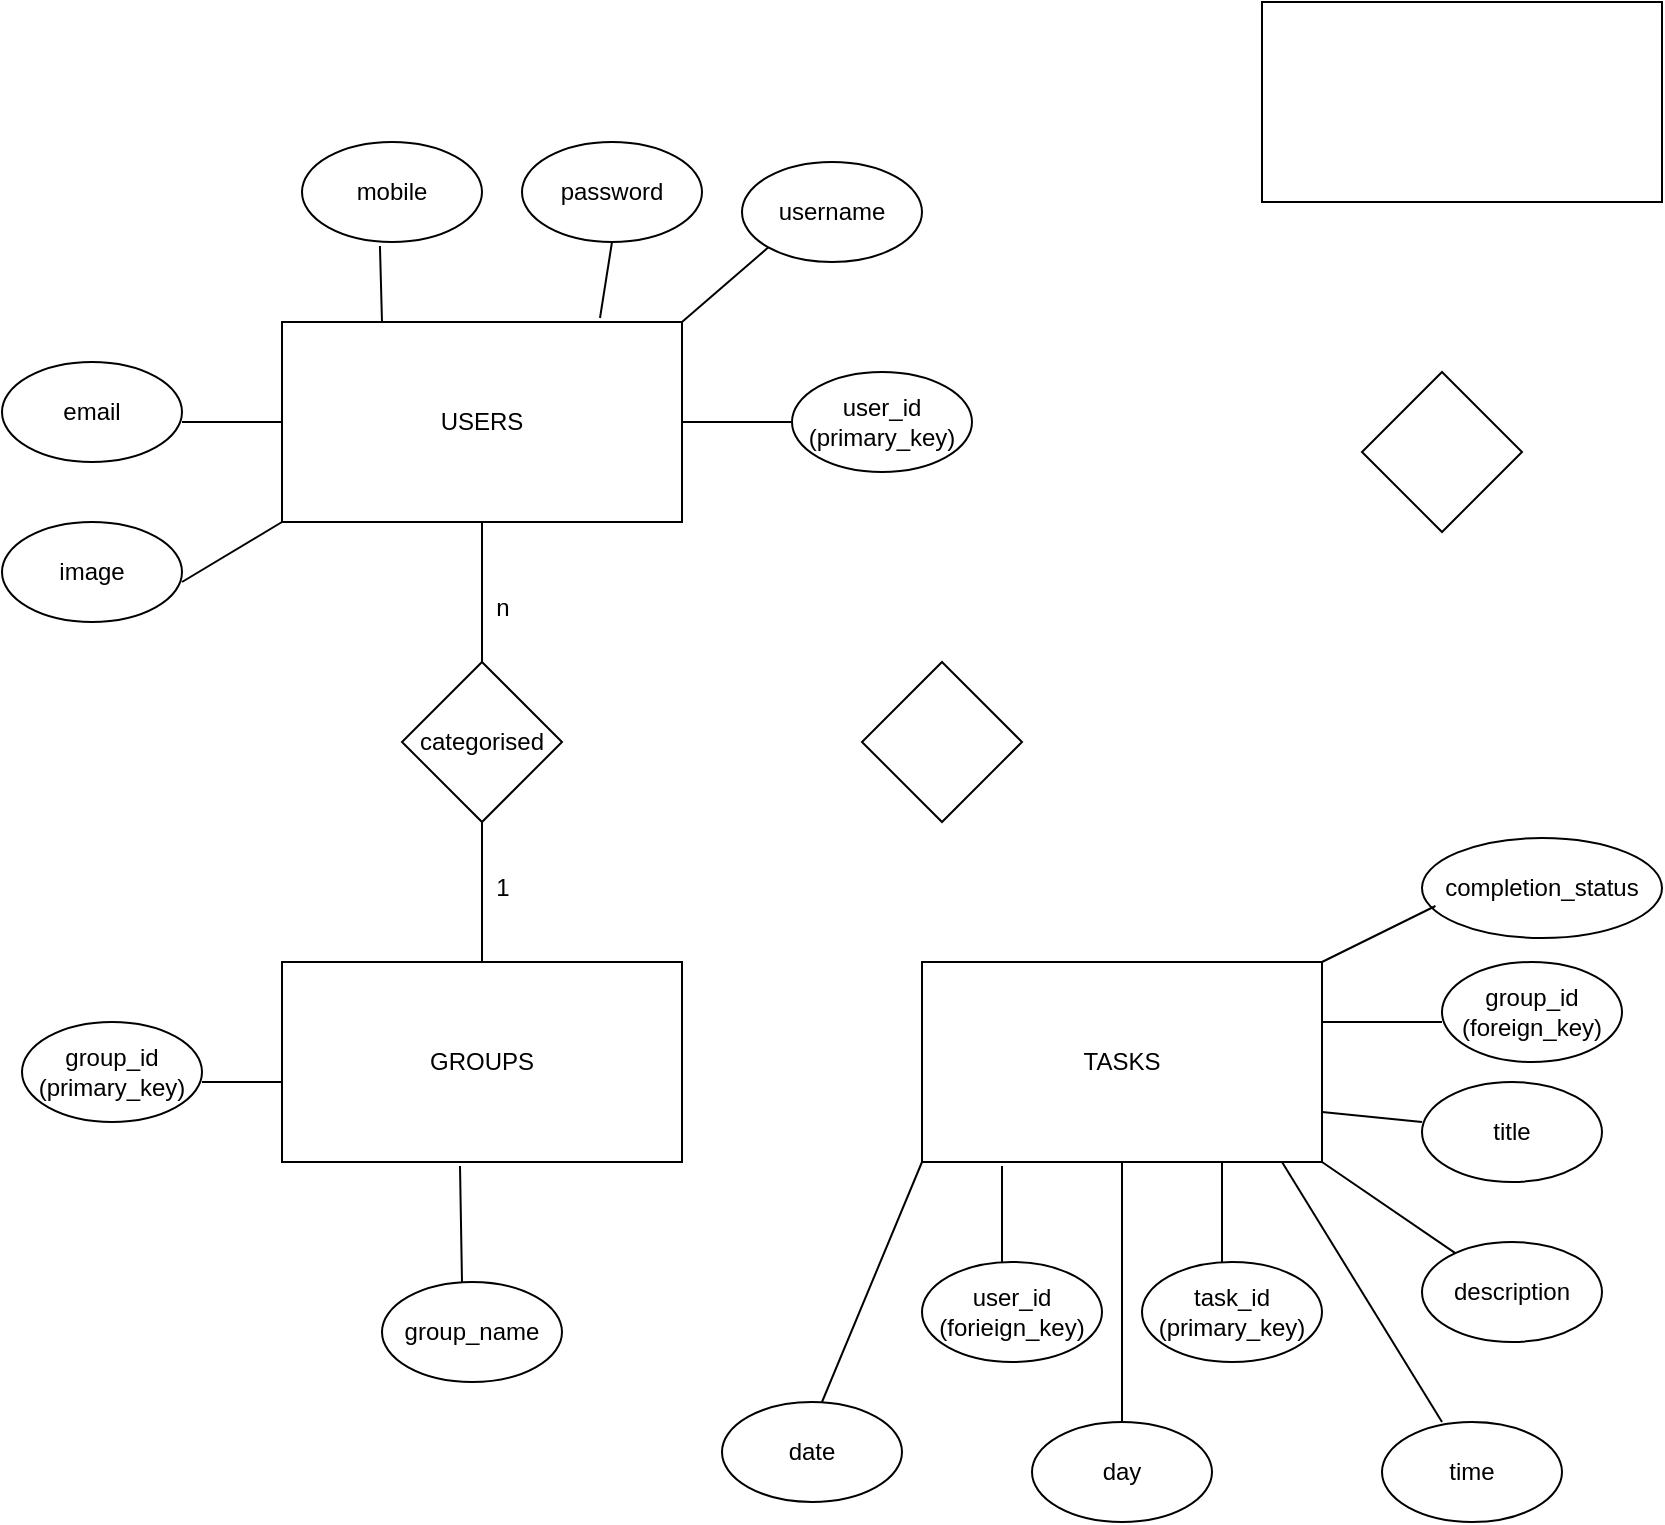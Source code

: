 <mxfile version="22.1.11" type="github">
  <diagram name="Page-1" id="1EGGAHmnVYfap8Ib9czn">
    <mxGraphModel dx="1722" dy="1581" grid="1" gridSize="10" guides="1" tooltips="1" connect="1" arrows="1" fold="1" page="1" pageScale="1" pageWidth="850" pageHeight="1100" math="0" shadow="0">
      <root>
        <mxCell id="0" />
        <mxCell id="1" parent="0" />
        <mxCell id="I1I3Evw4-PkDyteLfmit-1" value="USERS" style="rounded=0;whiteSpace=wrap;html=1;" vertex="1" parent="1">
          <mxGeometry x="80" y="70" width="200" height="100" as="geometry" />
        </mxCell>
        <mxCell id="I1I3Evw4-PkDyteLfmit-2" value="GROUPS" style="rounded=0;whiteSpace=wrap;html=1;" vertex="1" parent="1">
          <mxGeometry x="80" y="390" width="200" height="100" as="geometry" />
        </mxCell>
        <mxCell id="I1I3Evw4-PkDyteLfmit-3" value="" style="rounded=0;whiteSpace=wrap;html=1;" vertex="1" parent="1">
          <mxGeometry x="570" y="-90" width="200" height="100" as="geometry" />
        </mxCell>
        <mxCell id="I1I3Evw4-PkDyteLfmit-4" value="TASKS" style="rounded=0;whiteSpace=wrap;html=1;" vertex="1" parent="1">
          <mxGeometry x="400" y="390" width="200" height="100" as="geometry" />
        </mxCell>
        <mxCell id="I1I3Evw4-PkDyteLfmit-5" value="categorised" style="rhombus;whiteSpace=wrap;html=1;" vertex="1" parent="1">
          <mxGeometry x="140" y="240" width="80" height="80" as="geometry" />
        </mxCell>
        <mxCell id="I1I3Evw4-PkDyteLfmit-6" value="" style="rhombus;whiteSpace=wrap;html=1;" vertex="1" parent="1">
          <mxGeometry x="620" y="95" width="80" height="80" as="geometry" />
        </mxCell>
        <mxCell id="I1I3Evw4-PkDyteLfmit-7" value="" style="rhombus;whiteSpace=wrap;html=1;" vertex="1" parent="1">
          <mxGeometry x="370" y="240" width="80" height="80" as="geometry" />
        </mxCell>
        <mxCell id="I1I3Evw4-PkDyteLfmit-8" value="" style="endArrow=none;html=1;rounded=0;" edge="1" parent="1" target="I1I3Evw4-PkDyteLfmit-9">
          <mxGeometry width="50" height="50" relative="1" as="geometry">
            <mxPoint x="280" y="120" as="sourcePoint" />
            <mxPoint x="350" y="120" as="targetPoint" />
          </mxGeometry>
        </mxCell>
        <mxCell id="I1I3Evw4-PkDyteLfmit-9" value="user_id&lt;br&gt;(primary_key)" style="ellipse;whiteSpace=wrap;html=1;" vertex="1" parent="1">
          <mxGeometry x="335" y="95" width="90" height="50" as="geometry" />
        </mxCell>
        <mxCell id="I1I3Evw4-PkDyteLfmit-10" value="username" style="ellipse;whiteSpace=wrap;html=1;" vertex="1" parent="1">
          <mxGeometry x="310" y="-10" width="90" height="50" as="geometry" />
        </mxCell>
        <mxCell id="I1I3Evw4-PkDyteLfmit-11" value="" style="endArrow=none;html=1;rounded=0;exitX=1;exitY=0;exitDx=0;exitDy=0;entryX=0;entryY=1;entryDx=0;entryDy=0;" edge="1" parent="1" source="I1I3Evw4-PkDyteLfmit-1" target="I1I3Evw4-PkDyteLfmit-10">
          <mxGeometry width="50" height="50" relative="1" as="geometry">
            <mxPoint x="285" y="90" as="sourcePoint" />
            <mxPoint x="335" y="40" as="targetPoint" />
          </mxGeometry>
        </mxCell>
        <mxCell id="I1I3Evw4-PkDyteLfmit-13" value="password" style="ellipse;whiteSpace=wrap;html=1;" vertex="1" parent="1">
          <mxGeometry x="200" y="-20" width="90" height="50" as="geometry" />
        </mxCell>
        <mxCell id="I1I3Evw4-PkDyteLfmit-14" value="" style="endArrow=none;html=1;rounded=0;entryX=0.5;entryY=1;entryDx=0;entryDy=0;exitX=0.795;exitY=-0.02;exitDx=0;exitDy=0;exitPerimeter=0;" edge="1" parent="1" source="I1I3Evw4-PkDyteLfmit-1" target="I1I3Evw4-PkDyteLfmit-13">
          <mxGeometry width="50" height="50" relative="1" as="geometry">
            <mxPoint x="235" y="80" as="sourcePoint" />
            <mxPoint x="280" y="20" as="targetPoint" />
          </mxGeometry>
        </mxCell>
        <mxCell id="I1I3Evw4-PkDyteLfmit-15" value="mobile" style="ellipse;whiteSpace=wrap;html=1;" vertex="1" parent="1">
          <mxGeometry x="90" y="-20" width="90" height="50" as="geometry" />
        </mxCell>
        <mxCell id="I1I3Evw4-PkDyteLfmit-16" value="" style="endArrow=none;html=1;rounded=0;entryX=0.433;entryY=1.04;entryDx=0;entryDy=0;entryPerimeter=0;" edge="1" parent="1" target="I1I3Evw4-PkDyteLfmit-15">
          <mxGeometry width="50" height="50" relative="1" as="geometry">
            <mxPoint x="130" y="70" as="sourcePoint" />
            <mxPoint x="180" y="20" as="targetPoint" />
          </mxGeometry>
        </mxCell>
        <mxCell id="I1I3Evw4-PkDyteLfmit-17" value="email" style="ellipse;whiteSpace=wrap;html=1;" vertex="1" parent="1">
          <mxGeometry x="-60" y="90" width="90" height="50" as="geometry" />
        </mxCell>
        <mxCell id="I1I3Evw4-PkDyteLfmit-18" value="" style="endArrow=none;html=1;rounded=0;entryX=0;entryY=0.5;entryDx=0;entryDy=0;" edge="1" parent="1" target="I1I3Evw4-PkDyteLfmit-1">
          <mxGeometry width="50" height="50" relative="1" as="geometry">
            <mxPoint x="30" y="120" as="sourcePoint" />
            <mxPoint x="80" y="70" as="targetPoint" />
          </mxGeometry>
        </mxCell>
        <mxCell id="I1I3Evw4-PkDyteLfmit-20" value="image" style="ellipse;whiteSpace=wrap;html=1;" vertex="1" parent="1">
          <mxGeometry x="-60" y="170" width="90" height="50" as="geometry" />
        </mxCell>
        <mxCell id="I1I3Evw4-PkDyteLfmit-21" value="" style="endArrow=none;html=1;rounded=0;entryX=0;entryY=1;entryDx=0;entryDy=0;" edge="1" parent="1" target="I1I3Evw4-PkDyteLfmit-1">
          <mxGeometry width="50" height="50" relative="1" as="geometry">
            <mxPoint x="30" y="200" as="sourcePoint" />
            <mxPoint x="80" y="150" as="targetPoint" />
          </mxGeometry>
        </mxCell>
        <mxCell id="I1I3Evw4-PkDyteLfmit-22" value="group_id&lt;br&gt;(primary_key)" style="ellipse;whiteSpace=wrap;html=1;" vertex="1" parent="1">
          <mxGeometry x="-50" y="420" width="90" height="50" as="geometry" />
        </mxCell>
        <mxCell id="I1I3Evw4-PkDyteLfmit-23" value="group_name" style="ellipse;whiteSpace=wrap;html=1;" vertex="1" parent="1">
          <mxGeometry x="130" y="550" width="90" height="50" as="geometry" />
        </mxCell>
        <mxCell id="I1I3Evw4-PkDyteLfmit-24" value="" style="endArrow=none;html=1;rounded=0;" edge="1" parent="1">
          <mxGeometry width="50" height="50" relative="1" as="geometry">
            <mxPoint x="40" y="450" as="sourcePoint" />
            <mxPoint x="80" y="450" as="targetPoint" />
          </mxGeometry>
        </mxCell>
        <mxCell id="I1I3Evw4-PkDyteLfmit-25" value="" style="endArrow=none;html=1;rounded=0;entryX=0.445;entryY=1.02;entryDx=0;entryDy=0;entryPerimeter=0;" edge="1" parent="1" target="I1I3Evw4-PkDyteLfmit-2">
          <mxGeometry width="50" height="50" relative="1" as="geometry">
            <mxPoint x="170" y="550" as="sourcePoint" />
            <mxPoint x="220" y="500" as="targetPoint" />
          </mxGeometry>
        </mxCell>
        <mxCell id="I1I3Evw4-PkDyteLfmit-30" value="" style="endArrow=none;html=1;rounded=0;entryX=0.5;entryY=1;entryDx=0;entryDy=0;" edge="1" parent="1" target="I1I3Evw4-PkDyteLfmit-1">
          <mxGeometry width="50" height="50" relative="1" as="geometry">
            <mxPoint x="180" y="240" as="sourcePoint" />
            <mxPoint x="230" y="190" as="targetPoint" />
          </mxGeometry>
        </mxCell>
        <mxCell id="I1I3Evw4-PkDyteLfmit-31" value="" style="endArrow=none;html=1;rounded=0;entryX=0.5;entryY=1;entryDx=0;entryDy=0;" edge="1" parent="1" target="I1I3Evw4-PkDyteLfmit-5">
          <mxGeometry width="50" height="50" relative="1" as="geometry">
            <mxPoint x="180" y="390" as="sourcePoint" />
            <mxPoint x="230" y="340" as="targetPoint" />
          </mxGeometry>
        </mxCell>
        <mxCell id="I1I3Evw4-PkDyteLfmit-32" value="n" style="text;html=1;align=center;verticalAlign=middle;resizable=0;points=[];autosize=1;strokeColor=none;fillColor=none;" vertex="1" parent="1">
          <mxGeometry x="175" y="198" width="30" height="30" as="geometry" />
        </mxCell>
        <mxCell id="I1I3Evw4-PkDyteLfmit-33" value="1" style="text;html=1;align=center;verticalAlign=middle;resizable=0;points=[];autosize=1;strokeColor=none;fillColor=none;" vertex="1" parent="1">
          <mxGeometry x="175" y="338" width="30" height="30" as="geometry" />
        </mxCell>
        <mxCell id="I1I3Evw4-PkDyteLfmit-34" value="user_id&lt;br&gt;(forieign_key)" style="ellipse;whiteSpace=wrap;html=1;" vertex="1" parent="1">
          <mxGeometry x="400" y="540" width="90" height="50" as="geometry" />
        </mxCell>
        <mxCell id="I1I3Evw4-PkDyteLfmit-35" value="" style="endArrow=none;html=1;rounded=0;entryX=0.2;entryY=1.02;entryDx=0;entryDy=0;entryPerimeter=0;" edge="1" parent="1" target="I1I3Evw4-PkDyteLfmit-4">
          <mxGeometry width="50" height="50" relative="1" as="geometry">
            <mxPoint x="440" y="540" as="sourcePoint" />
            <mxPoint x="490" y="490" as="targetPoint" />
          </mxGeometry>
        </mxCell>
        <mxCell id="I1I3Evw4-PkDyteLfmit-36" value="task_id&lt;br&gt;(primary_key)" style="ellipse;whiteSpace=wrap;html=1;" vertex="1" parent="1">
          <mxGeometry x="510" y="540" width="90" height="50" as="geometry" />
        </mxCell>
        <mxCell id="I1I3Evw4-PkDyteLfmit-37" value="" style="endArrow=none;html=1;rounded=0;entryX=0.75;entryY=1;entryDx=0;entryDy=0;" edge="1" parent="1" target="I1I3Evw4-PkDyteLfmit-4">
          <mxGeometry width="50" height="50" relative="1" as="geometry">
            <mxPoint x="550" y="540" as="sourcePoint" />
            <mxPoint x="600" y="490" as="targetPoint" />
          </mxGeometry>
        </mxCell>
        <mxCell id="I1I3Evw4-PkDyteLfmit-38" value="title" style="ellipse;whiteSpace=wrap;html=1;" vertex="1" parent="1">
          <mxGeometry x="650" y="450" width="90" height="50" as="geometry" />
        </mxCell>
        <mxCell id="I1I3Evw4-PkDyteLfmit-39" value="" style="endArrow=none;html=1;rounded=0;exitX=1;exitY=0.75;exitDx=0;exitDy=0;" edge="1" parent="1" source="I1I3Evw4-PkDyteLfmit-4">
          <mxGeometry width="50" height="50" relative="1" as="geometry">
            <mxPoint x="600" y="520" as="sourcePoint" />
            <mxPoint x="650" y="470" as="targetPoint" />
          </mxGeometry>
        </mxCell>
        <mxCell id="I1I3Evw4-PkDyteLfmit-40" value="group_id&lt;br&gt;(foreign_key)" style="ellipse;whiteSpace=wrap;html=1;" vertex="1" parent="1">
          <mxGeometry x="660" y="390" width="90" height="50" as="geometry" />
        </mxCell>
        <mxCell id="I1I3Evw4-PkDyteLfmit-41" value="" style="endArrow=none;html=1;rounded=0;" edge="1" parent="1">
          <mxGeometry width="50" height="50" relative="1" as="geometry">
            <mxPoint x="600" y="420" as="sourcePoint" />
            <mxPoint x="660" y="420" as="targetPoint" />
          </mxGeometry>
        </mxCell>
        <mxCell id="I1I3Evw4-PkDyteLfmit-42" value="description" style="ellipse;whiteSpace=wrap;html=1;" vertex="1" parent="1">
          <mxGeometry x="650" y="530" width="90" height="50" as="geometry" />
        </mxCell>
        <mxCell id="I1I3Evw4-PkDyteLfmit-43" value="" style="endArrow=none;html=1;rounded=0;" edge="1" parent="1" target="I1I3Evw4-PkDyteLfmit-42">
          <mxGeometry width="50" height="50" relative="1" as="geometry">
            <mxPoint x="600" y="490" as="sourcePoint" />
            <mxPoint x="650" y="440" as="targetPoint" />
          </mxGeometry>
        </mxCell>
        <mxCell id="I1I3Evw4-PkDyteLfmit-45" value="day" style="ellipse;whiteSpace=wrap;html=1;" vertex="1" parent="1">
          <mxGeometry x="455" y="620" width="90" height="50" as="geometry" />
        </mxCell>
        <mxCell id="I1I3Evw4-PkDyteLfmit-46" value="time" style="ellipse;whiteSpace=wrap;html=1;" vertex="1" parent="1">
          <mxGeometry x="630" y="620" width="90" height="50" as="geometry" />
        </mxCell>
        <mxCell id="I1I3Evw4-PkDyteLfmit-47" value="" style="endArrow=none;html=1;rounded=0;entryX=0.5;entryY=1;entryDx=0;entryDy=0;" edge="1" parent="1" target="I1I3Evw4-PkDyteLfmit-4">
          <mxGeometry width="50" height="50" relative="1" as="geometry">
            <mxPoint x="500" y="620" as="sourcePoint" />
            <mxPoint x="550" y="570" as="targetPoint" />
          </mxGeometry>
        </mxCell>
        <mxCell id="I1I3Evw4-PkDyteLfmit-48" value="" style="endArrow=none;html=1;rounded=0;entryX=0.9;entryY=1;entryDx=0;entryDy=0;entryPerimeter=0;" edge="1" parent="1" target="I1I3Evw4-PkDyteLfmit-4">
          <mxGeometry width="50" height="50" relative="1" as="geometry">
            <mxPoint x="660" y="620" as="sourcePoint" />
            <mxPoint x="710" y="570" as="targetPoint" />
          </mxGeometry>
        </mxCell>
        <mxCell id="I1I3Evw4-PkDyteLfmit-49" value="date" style="ellipse;whiteSpace=wrap;html=1;" vertex="1" parent="1">
          <mxGeometry x="300" y="610" width="90" height="50" as="geometry" />
        </mxCell>
        <mxCell id="I1I3Evw4-PkDyteLfmit-50" value="" style="endArrow=none;html=1;rounded=0;entryX=0;entryY=1;entryDx=0;entryDy=0;" edge="1" parent="1" target="I1I3Evw4-PkDyteLfmit-4">
          <mxGeometry width="50" height="50" relative="1" as="geometry">
            <mxPoint x="350" y="610" as="sourcePoint" />
            <mxPoint x="400" y="560" as="targetPoint" />
          </mxGeometry>
        </mxCell>
        <mxCell id="I1I3Evw4-PkDyteLfmit-51" value="completion_status" style="ellipse;whiteSpace=wrap;html=1;" vertex="1" parent="1">
          <mxGeometry x="650" y="328" width="120" height="50" as="geometry" />
        </mxCell>
        <mxCell id="I1I3Evw4-PkDyteLfmit-52" value="" style="endArrow=none;html=1;rounded=0;entryX=0.056;entryY=0.68;entryDx=0;entryDy=0;entryPerimeter=0;" edge="1" parent="1" target="I1I3Evw4-PkDyteLfmit-51">
          <mxGeometry width="50" height="50" relative="1" as="geometry">
            <mxPoint x="600" y="390" as="sourcePoint" />
            <mxPoint x="650" y="340" as="targetPoint" />
          </mxGeometry>
        </mxCell>
      </root>
    </mxGraphModel>
  </diagram>
</mxfile>
